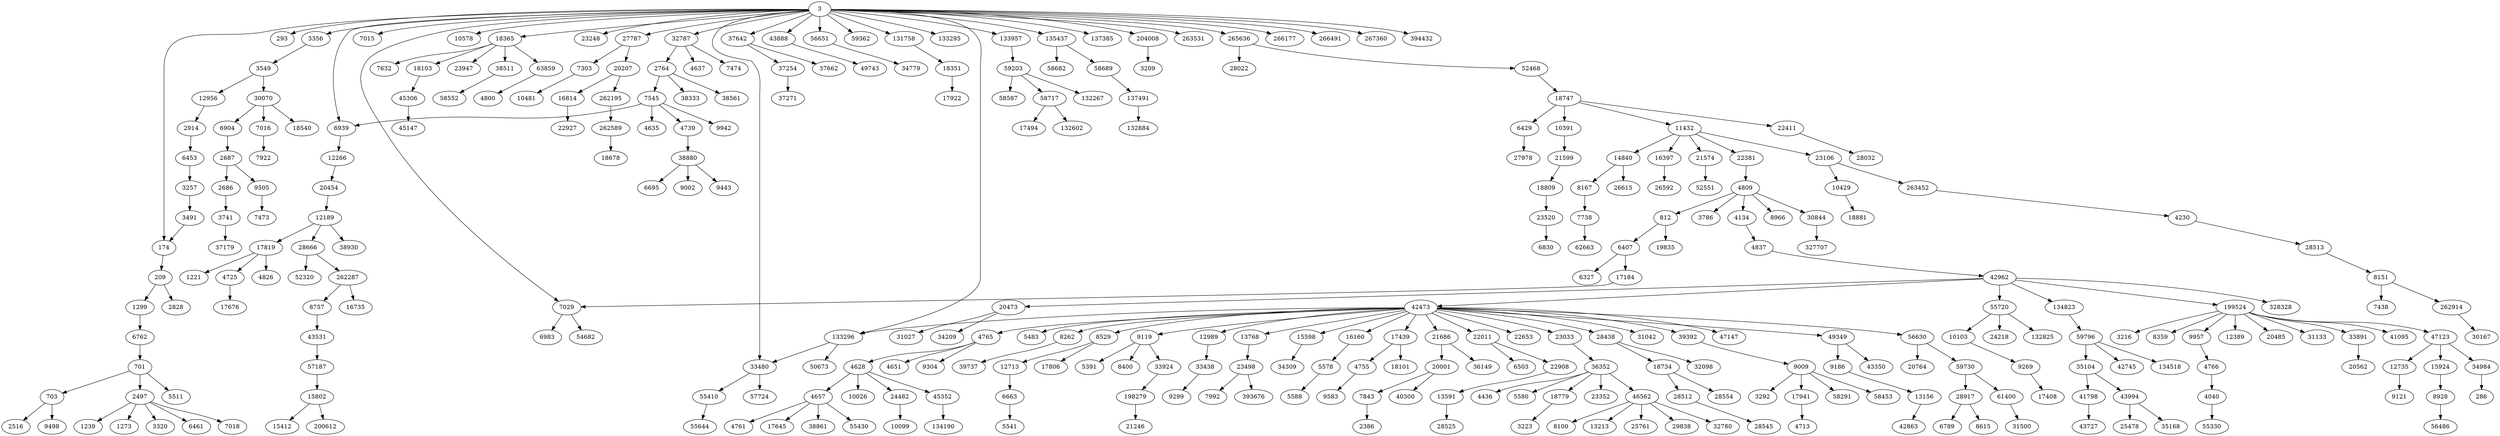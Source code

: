 digraph {
  // Node definitions.
  3;
  174;
  209;
  286;
  293;
  701;
  703;
  812;
  1221;
  1239;
  1273;
  1299;
  2386;
  2497;
  2516;
  2686;
  2687;
  2764;
  2828;
  2914;
  3209;
  3216;
  3223;
  3257;
  3292;
  3320;
  3356;
  3491;
  3549;
  3741;
  3786;
  4040;
  4134;
  4230;
  4436;
  4628;
  4635;
  4637;
  4651;
  4657;
  4713;
  4725;
  4739;
  4755;
  4761;
  4765;
  4766;
  4800;
  4809;
  4826;
  4837;
  5391;
  5483;
  5511;
  5541;
  5578;
  5580;
  5588;
  6327;
  6407;
  6429;
  6453;
  6461;
  6503;
  6663;
  6695;
  6762;
  6789;
  6830;
  6904;
  6939;
  6983;
  7015;
  7016;
  7018;
  7029;
  7303;
  7438;
  7473;
  7474;
  7545;
  7632;
  7738;
  7843;
  7922;
  7992;
  8100;
  8151;
  8167;
  8262;
  8359;
  8400;
  8529;
  8615;
  8757;
  8928;
  8966;
  9002;
  9009;
  9119;
  9121;
  9186;
  9269;
  9299;
  9304;
  9443;
  9498;
  9505;
  9583;
  9942;
  9957;
  10026;
  10099;
  10103;
  10391;
  10429;
  10481;
  10578;
  11432;
  12189;
  12266;
  12389;
  12713;
  12735;
  12956;
  12989;
  13156;
  13213;
  13591;
  13768;
  14840;
  15412;
  15598;
  15802;
  15924;
  16160;
  16397;
  16735;
  16814;
  17184;
  17408;
  17439;
  17494;
  17645;
  17676;
  17806;
  17819;
  17922;
  17941;
  18101;
  18103;
  18351;
  18365;
  18540;
  18678;
  18734;
  18747;
  18779;
  18809;
  18881;
  19835;
  20001;
  20207;
  20454;
  20473;
  20485;
  20562;
  20764;
  21246;
  21574;
  21599;
  21686;
  22011;
  22381;
  22411;
  22653;
  22908;
  22927;
  23033;
  23106;
  23248;
  23352;
  23498;
  23520;
  23947;
  24218;
  24482;
  25478;
  25761;
  26592;
  26615;
  27787;
  27978;
  28022;
  28032;
  28438;
  28512;
  28513;
  28525;
  28545;
  28554;
  28666;
  28917;
  29838;
  30070;
  30167;
  30844;
  31027;
  31042;
  31133;
  31500;
  32098;
  32780;
  32787;
  33438;
  33480;
  33891;
  33924;
  34209;
  34309;
  34779;
  34984;
  35104;
  35168;
  36149;
  36352;
  37179;
  37254;
  37271;
  37642;
  37662;
  38333;
  38511;
  38561;
  38861;
  38880;
  38930;
  39392;
  39737;
  40300;
  41095;
  41798;
  42473;
  42745;
  42863;
  42962;
  43350;
  43531;
  43727;
  43888;
  43994;
  45147;
  45306;
  45352;
  46562;
  47123;
  47147;
  49349;
  49743;
  50673;
  52320;
  52468;
  52551;
  54682;
  55330;
  55410;
  55430;
  55644;
  55720;
  56486;
  56630;
  56651;
  57187;
  57724;
  58291;
  58453;
  58552;
  58587;
  58682;
  58689;
  58717;
  59203;
  59362;
  59730;
  59796;
  61400;
  62663;
  63859;
  131758;
  132267;
  132602;
  132825;
  132884;
  133295;
  133296;
  133957;
  134190;
  134518;
  134823;
  135437;
  137385;
  137491;
  198279;
  199524;
  200612;
  204008;
  262195;
  262287;
  262589;
  262914;
  263452;
  263531;
  265636;
  266177;
  266491;
  267360;
  327707;
  328328;
  393676;
  394432;

  // Edge definitions.
  3 -> 174;
  3 -> 293;
  3 -> 3356;
  3 -> 6939;
  3 -> 7015;
  3 -> 7029;
  3 -> 10578;
  3 -> 18365;
  3 -> 23248;
  3 -> 27787;
  3 -> 32787;
  3 -> 33480;
  3 -> 37642;
  3 -> 43888;
  3 -> 56651;
  3 -> 59362;
  3 -> 131758;
  3 -> 133295;
  3 -> 133296;
  3 -> 133957;
  3 -> 135437;
  3 -> 137385;
  3 -> 204008;
  3 -> 263531;
  3 -> 265636;
  3 -> 266177;
  3 -> 266491;
  3 -> 267360;
  3 -> 394432;
  174 -> 209;
  209 -> 1299;
  209 -> 2828;
  701 -> 703;
  701 -> 2497;
  701 -> 5511;
  703 -> 2516;
  703 -> 9498;
  812 -> 6407;
  812 -> 19835;
  1299 -> 6762;
  2497 -> 1239;
  2497 -> 1273;
  2497 -> 3320;
  2497 -> 6461;
  2497 -> 7018;
  2686 -> 3741;
  2687 -> 2686;
  2687 -> 9505;
  2764 -> 7545;
  2764 -> 38333;
  2764 -> 38561;
  2914 -> 6453;
  3257 -> 3491;
  3356 -> 3549;
  3491 -> 174;
  3549 -> 12956;
  3549 -> 30070;
  3741 -> 37179;
  4040 -> 55330;
  4134 -> 4837;
  4230 -> 28513;
  4628 -> 4657;
  4628 -> 10026;
  4628 -> 24482;
  4628 -> 45352;
  4657 -> 4761;
  4657 -> 17645;
  4657 -> 38861;
  4657 -> 55430;
  4725 -> 17676;
  4739 -> 38880;
  4755 -> 9583;
  4765 -> 4628;
  4765 -> 4651;
  4765 -> 9304;
  4766 -> 4040;
  4809 -> 812;
  4809 -> 3786;
  4809 -> 4134;
  4809 -> 8966;
  4809 -> 30844;
  4837 -> 42962;
  5578 -> 5588;
  6407 -> 6327;
  6407 -> 17184;
  6429 -> 27978;
  6453 -> 3257;
  6663 -> 5541;
  6762 -> 701;
  6904 -> 2687;
  6939 -> 12266;
  7016 -> 7922;
  7029 -> 6983;
  7029 -> 54682;
  7303 -> 10481;
  7545 -> 4635;
  7545 -> 4739;
  7545 -> 6939;
  7545 -> 9942;
  7738 -> 62663;
  7843 -> 2386;
  8151 -> 7438;
  8151 -> 262914;
  8167 -> 7738;
  8262 -> 39737;
  8529 -> 12713;
  8529 -> 17806;
  8757 -> 43531;
  8928 -> 56486;
  9009 -> 3292;
  9009 -> 17941;
  9009 -> 58291;
  9009 -> 58453;
  9119 -> 5391;
  9119 -> 8400;
  9119 -> 33924;
  9186 -> 13156;
  9269 -> 17408;
  9505 -> 7473;
  9957 -> 4766;
  10103 -> 9269;
  10391 -> 21599;
  10429 -> 18881;
  11432 -> 14840;
  11432 -> 16397;
  11432 -> 21574;
  11432 -> 22381;
  11432 -> 23106;
  12189 -> 17819;
  12189 -> 28666;
  12189 -> 38930;
  12266 -> 20454;
  12713 -> 6663;
  12735 -> 9121;
  12956 -> 2914;
  12989 -> 33438;
  13156 -> 42863;
  13591 -> 28525;
  13768 -> 23498;
  14840 -> 8167;
  14840 -> 26615;
  15598 -> 34309;
  15802 -> 15412;
  15802 -> 200612;
  15924 -> 8928;
  16160 -> 5578;
  16397 -> 26592;
  16814 -> 22927;
  17184 -> 7029;
  17439 -> 4755;
  17439 -> 18101;
  17819 -> 1221;
  17819 -> 4725;
  17819 -> 4826;
  17941 -> 4713;
  18103 -> 45306;
  18351 -> 17922;
  18365 -> 7632;
  18365 -> 18103;
  18365 -> 23947;
  18365 -> 38511;
  18365 -> 63859;
  18734 -> 28512;
  18734 -> 28554;
  18747 -> 6429;
  18747 -> 10391;
  18747 -> 11432;
  18747 -> 22411;
  18779 -> 3223;
  18809 -> 23520;
  20001 -> 7843;
  20001 -> 40300;
  20207 -> 16814;
  20207 -> 262195;
  20454 -> 12189;
  20473 -> 31027;
  20473 -> 34209;
  21574 -> 52551;
  21599 -> 18809;
  21686 -> 20001;
  21686 -> 36149;
  22011 -> 6503;
  22011 -> 22908;
  22381 -> 4809;
  22411 -> 28032;
  22908 -> 13591;
  23033 -> 36352;
  23106 -> 10429;
  23106 -> 263452;
  23498 -> 7992;
  23498 -> 393676;
  23520 -> 6830;
  24482 -> 10099;
  27787 -> 7303;
  27787 -> 20207;
  28438 -> 18734;
  28438 -> 32098;
  28512 -> 28545;
  28513 -> 8151;
  28666 -> 52320;
  28666 -> 262287;
  28917 -> 6789;
  28917 -> 8615;
  30070 -> 6904;
  30070 -> 7016;
  30070 -> 18540;
  30844 -> 327707;
  32787 -> 2764;
  32787 -> 4637;
  32787 -> 7474;
  33438 -> 9299;
  33480 -> 55410;
  33480 -> 57724;
  33891 -> 20562;
  33924 -> 198279;
  34984 -> 286;
  35104 -> 41798;
  35104 -> 43994;
  36352 -> 4436;
  36352 -> 5580;
  36352 -> 18779;
  36352 -> 23352;
  36352 -> 46562;
  37254 -> 37271;
  37642 -> 37254;
  37642 -> 37662;
  38511 -> 58552;
  38880 -> 6695;
  38880 -> 9002;
  38880 -> 9443;
  39392 -> 9009;
  41798 -> 43727;
  42473 -> 4765;
  42473 -> 5483;
  42473 -> 8262;
  42473 -> 8529;
  42473 -> 9119;
  42473 -> 12989;
  42473 -> 13768;
  42473 -> 15598;
  42473 -> 16160;
  42473 -> 17439;
  42473 -> 21686;
  42473 -> 22011;
  42473 -> 22653;
  42473 -> 23033;
  42473 -> 28438;
  42473 -> 31042;
  42473 -> 39392;
  42473 -> 47147;
  42473 -> 49349;
  42473 -> 56630;
  42473 -> 133296;
  42962 -> 20473;
  42962 -> 42473;
  42962 -> 55720;
  42962 -> 134823;
  42962 -> 199524;
  42962 -> 328328;
  43531 -> 57187;
  43888 -> 49743;
  43994 -> 25478;
  43994 -> 35168;
  45306 -> 45147;
  45352 -> 134190;
  46562 -> 8100;
  46562 -> 13213;
  46562 -> 25761;
  46562 -> 29838;
  46562 -> 32780;
  47123 -> 12735;
  47123 -> 15924;
  47123 -> 34984;
  49349 -> 9186;
  49349 -> 43350;
  52468 -> 18747;
  55410 -> 55644;
  55720 -> 10103;
  55720 -> 24218;
  55720 -> 132825;
  56630 -> 20764;
  56630 -> 59730;
  56651 -> 34779;
  57187 -> 15802;
  58689 -> 137491;
  58717 -> 17494;
  58717 -> 132602;
  59203 -> 58587;
  59203 -> 58717;
  59203 -> 132267;
  59730 -> 28917;
  59730 -> 61400;
  59796 -> 35104;
  59796 -> 42745;
  59796 -> 134518;
  61400 -> 31500;
  63859 -> 4800;
  131758 -> 18351;
  133296 -> 33480;
  133296 -> 50673;
  133957 -> 59203;
  134823 -> 59796;
  135437 -> 58682;
  135437 -> 58689;
  137491 -> 132884;
  198279 -> 21246;
  199524 -> 3216;
  199524 -> 8359;
  199524 -> 9957;
  199524 -> 12389;
  199524 -> 20485;
  199524 -> 31133;
  199524 -> 33891;
  199524 -> 41095;
  199524 -> 47123;
  204008 -> 3209;
  262195 -> 262589;
  262287 -> 8757;
  262287 -> 16735;
  262589 -> 18678;
  262914 -> 30167;
  263452 -> 4230;
  265636 -> 28022;
  265636 -> 52468;
}
